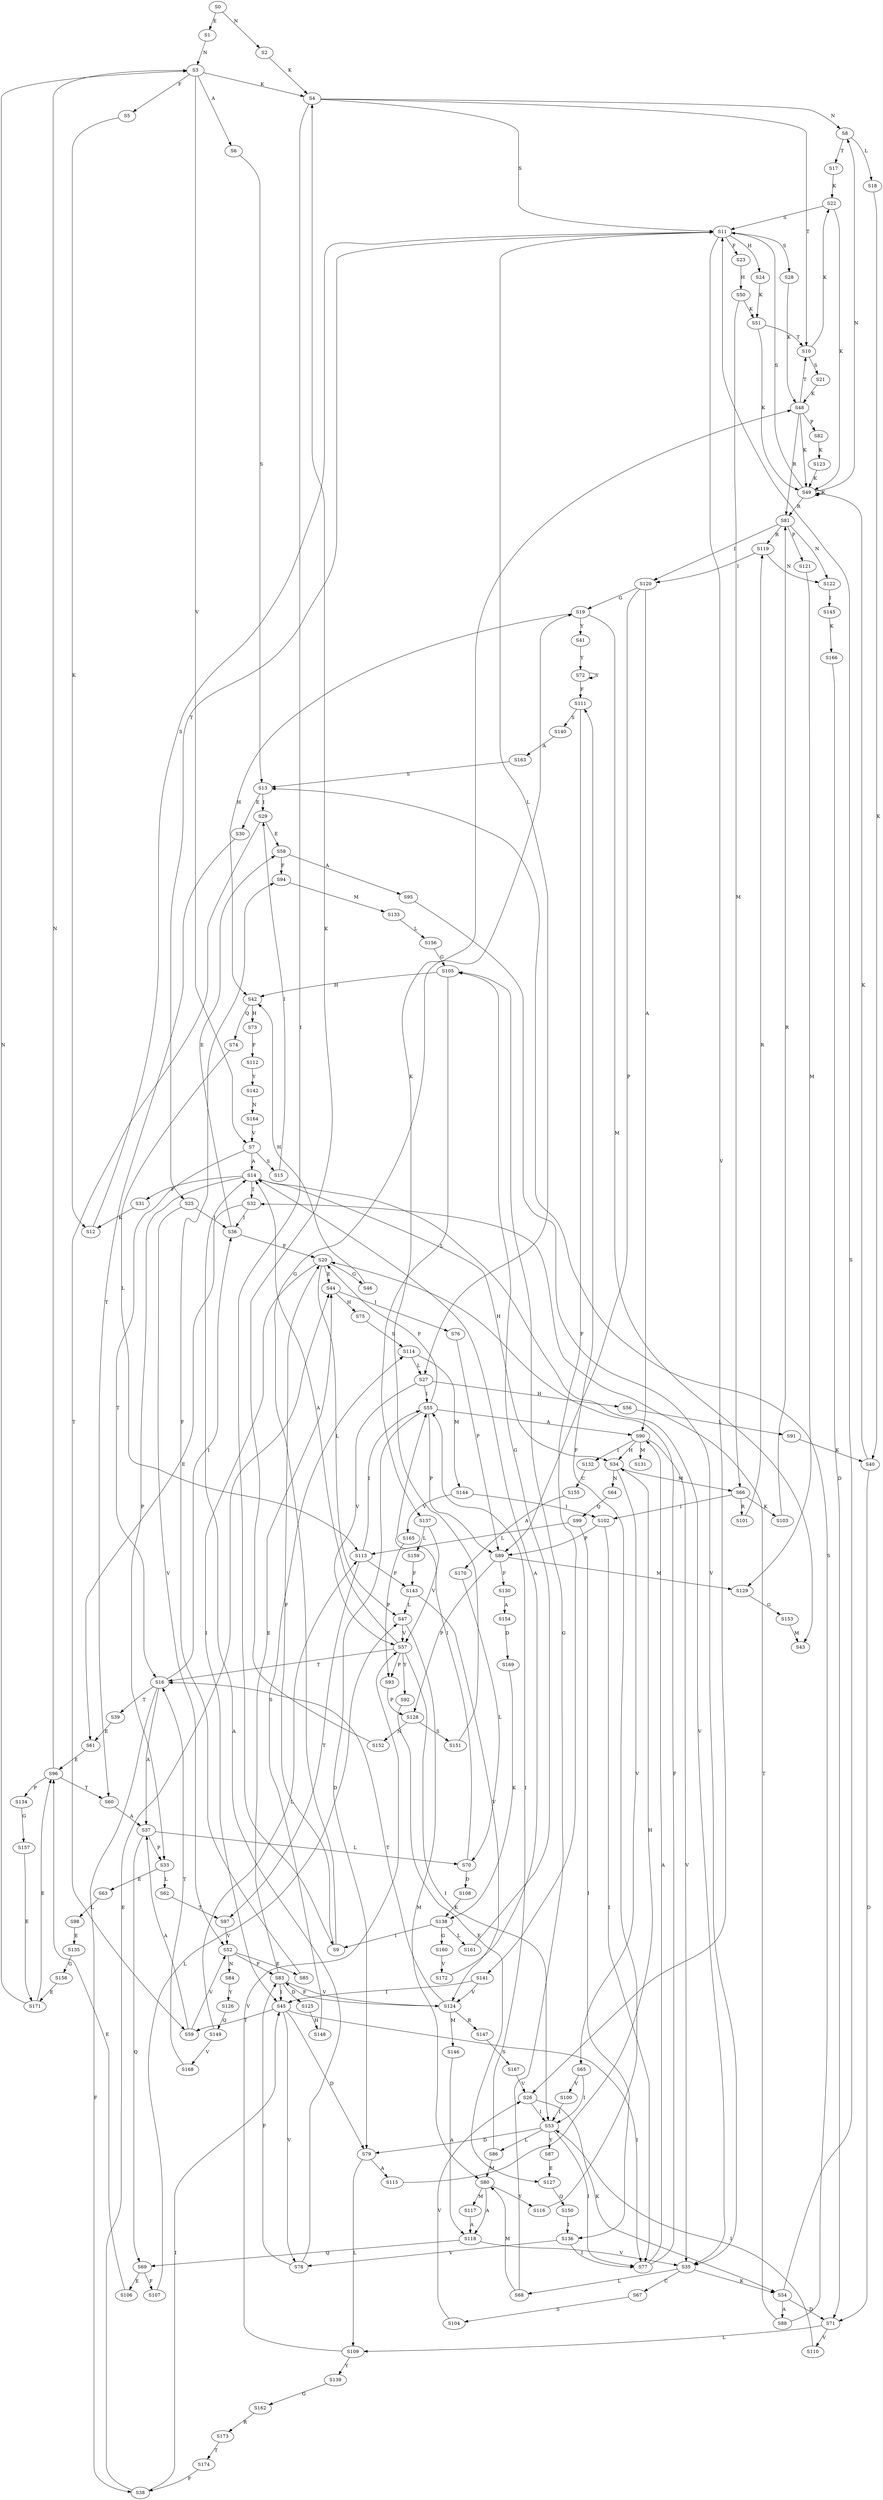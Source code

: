 strict digraph  {
	S0 -> S1 [ label = E ];
	S0 -> S2 [ label = N ];
	S1 -> S3 [ label = N ];
	S2 -> S4 [ label = K ];
	S3 -> S5 [ label = F ];
	S3 -> S6 [ label = A ];
	S3 -> S4 [ label = K ];
	S3 -> S7 [ label = V ];
	S4 -> S8 [ label = N ];
	S4 -> S9 [ label = I ];
	S4 -> S10 [ label = T ];
	S4 -> S11 [ label = S ];
	S5 -> S12 [ label = K ];
	S6 -> S13 [ label = S ];
	S7 -> S14 [ label = A ];
	S7 -> S15 [ label = S ];
	S7 -> S16 [ label = T ];
	S8 -> S17 [ label = T ];
	S8 -> S18 [ label = L ];
	S9 -> S19 [ label = G ];
	S9 -> S20 [ label = F ];
	S10 -> S21 [ label = S ];
	S10 -> S22 [ label = K ];
	S11 -> S23 [ label = F ];
	S11 -> S24 [ label = H ];
	S11 -> S25 [ label = T ];
	S11 -> S26 [ label = V ];
	S11 -> S27 [ label = L ];
	S11 -> S28 [ label = S ];
	S12 -> S11 [ label = S ];
	S13 -> S29 [ label = I ];
	S13 -> S30 [ label = E ];
	S14 -> S31 [ label = F ];
	S14 -> S32 [ label = T ];
	S14 -> S33 [ label = P ];
	S14 -> S34 [ label = H ];
	S14 -> S35 [ label = V ];
	S15 -> S29 [ label = I ];
	S16 -> S36 [ label = I ];
	S16 -> S37 [ label = A ];
	S16 -> S38 [ label = F ];
	S16 -> S39 [ label = T ];
	S17 -> S22 [ label = K ];
	S18 -> S40 [ label = K ];
	S19 -> S41 [ label = Y ];
	S19 -> S42 [ label = H ];
	S19 -> S43 [ label = M ];
	S20 -> S44 [ label = E ];
	S20 -> S45 [ label = I ];
	S20 -> S46 [ label = G ];
	S20 -> S47 [ label = L ];
	S21 -> S48 [ label = K ];
	S22 -> S11 [ label = S ];
	S22 -> S49 [ label = K ];
	S23 -> S50 [ label = H ];
	S24 -> S51 [ label = K ];
	S25 -> S36 [ label = I ];
	S25 -> S52 [ label = V ];
	S26 -> S53 [ label = I ];
	S26 -> S54 [ label = K ];
	S27 -> S55 [ label = I ];
	S27 -> S56 [ label = H ];
	S27 -> S57 [ label = V ];
	S28 -> S48 [ label = K ];
	S29 -> S58 [ label = E ];
	S29 -> S59 [ label = T ];
	S30 -> S60 [ label = T ];
	S31 -> S12 [ label = K ];
	S32 -> S61 [ label = E ];
	S32 -> S36 [ label = I ];
	S33 -> S62 [ label = L ];
	S33 -> S63 [ label = E ];
	S34 -> S64 [ label = N ];
	S34 -> S65 [ label = V ];
	S34 -> S66 [ label = M ];
	S35 -> S67 [ label = C ];
	S35 -> S54 [ label = K ];
	S35 -> S68 [ label = L ];
	S36 -> S58 [ label = E ];
	S36 -> S20 [ label = F ];
	S37 -> S33 [ label = P ];
	S37 -> S69 [ label = Q ];
	S37 -> S70 [ label = L ];
	S38 -> S44 [ label = E ];
	S38 -> S45 [ label = I ];
	S39 -> S61 [ label = E ];
	S40 -> S71 [ label = D ];
	S40 -> S49 [ label = K ];
	S41 -> S72 [ label = Y ];
	S42 -> S73 [ label = H ];
	S42 -> S74 [ label = Q ];
	S44 -> S75 [ label = H ];
	S44 -> S76 [ label = I ];
	S45 -> S77 [ label = I ];
	S45 -> S59 [ label = T ];
	S45 -> S78 [ label = V ];
	S45 -> S79 [ label = D ];
	S46 -> S42 [ label = H ];
	S47 -> S57 [ label = V ];
	S47 -> S80 [ label = M ];
	S48 -> S81 [ label = R ];
	S48 -> S10 [ label = T ];
	S48 -> S82 [ label = P ];
	S48 -> S49 [ label = K ];
	S49 -> S81 [ label = R ];
	S49 -> S8 [ label = N ];
	S49 -> S49 [ label = K ];
	S49 -> S11 [ label = S ];
	S50 -> S66 [ label = M ];
	S50 -> S51 [ label = K ];
	S51 -> S10 [ label = T ];
	S51 -> S49 [ label = K ];
	S52 -> S83 [ label = F ];
	S52 -> S84 [ label = N ];
	S52 -> S85 [ label = E ];
	S53 -> S79 [ label = D ];
	S53 -> S77 [ label = I ];
	S53 -> S86 [ label = L ];
	S53 -> S87 [ label = Y ];
	S54 -> S88 [ label = A ];
	S54 -> S71 [ label = D ];
	S54 -> S11 [ label = S ];
	S55 -> S89 [ label = P ];
	S55 -> S20 [ label = F ];
	S55 -> S79 [ label = D ];
	S55 -> S90 [ label = A ];
	S56 -> S91 [ label = L ];
	S57 -> S92 [ label = Y ];
	S57 -> S53 [ label = I ];
	S57 -> S16 [ label = T ];
	S57 -> S93 [ label = P ];
	S57 -> S14 [ label = A ];
	S58 -> S94 [ label = F ];
	S58 -> S95 [ label = A ];
	S59 -> S37 [ label = A ];
	S59 -> S52 [ label = V ];
	S60 -> S37 [ label = A ];
	S61 -> S96 [ label = E ];
	S62 -> S97 [ label = T ];
	S63 -> S98 [ label = L ];
	S64 -> S99 [ label = Q ];
	S65 -> S53 [ label = I ];
	S65 -> S100 [ label = V ];
	S66 -> S101 [ label = R ];
	S66 -> S102 [ label = I ];
	S66 -> S103 [ label = K ];
	S67 -> S104 [ label = S ];
	S68 -> S80 [ label = M ];
	S68 -> S105 [ label = G ];
	S69 -> S106 [ label = E ];
	S69 -> S107 [ label = F ];
	S70 -> S108 [ label = D ];
	S70 -> S55 [ label = I ];
	S71 -> S109 [ label = L ];
	S71 -> S110 [ label = V ];
	S72 -> S111 [ label = F ];
	S72 -> S72 [ label = Y ];
	S73 -> S112 [ label = F ];
	S74 -> S113 [ label = L ];
	S75 -> S114 [ label = S ];
	S76 -> S89 [ label = P ];
	S77 -> S90 [ label = A ];
	S77 -> S20 [ label = F ];
	S78 -> S14 [ label = A ];
	S78 -> S83 [ label = F ];
	S79 -> S115 [ label = A ];
	S79 -> S109 [ label = L ];
	S80 -> S116 [ label = Y ];
	S80 -> S117 [ label = M ];
	S80 -> S118 [ label = A ];
	S81 -> S119 [ label = R ];
	S81 -> S120 [ label = I ];
	S81 -> S121 [ label = P ];
	S81 -> S122 [ label = N ];
	S82 -> S123 [ label = K ];
	S83 -> S45 [ label = I ];
	S83 -> S44 [ label = E ];
	S83 -> S124 [ label = V ];
	S83 -> S125 [ label = D ];
	S84 -> S126 [ label = Y ];
	S85 -> S94 [ label = F ];
	S86 -> S55 [ label = I ];
	S86 -> S80 [ label = M ];
	S87 -> S127 [ label = E ];
	S88 -> S13 [ label = S ];
	S88 -> S32 [ label = T ];
	S89 -> S128 [ label = P ];
	S89 -> S129 [ label = M ];
	S89 -> S130 [ label = F ];
	S90 -> S131 [ label = M ];
	S90 -> S35 [ label = V ];
	S90 -> S34 [ label = H ];
	S90 -> S132 [ label = I ];
	S91 -> S40 [ label = K ];
	S92 -> S127 [ label = E ];
	S93 -> S128 [ label = P ];
	S94 -> S133 [ label = M ];
	S95 -> S35 [ label = V ];
	S96 -> S60 [ label = T ];
	S96 -> S134 [ label = P ];
	S96 -> S3 [ label = N ];
	S97 -> S52 [ label = V ];
	S98 -> S135 [ label = E ];
	S99 -> S113 [ label = L ];
	S99 -> S136 [ label = I ];
	S100 -> S53 [ label = I ];
	S101 -> S119 [ label = R ];
	S102 -> S77 [ label = I ];
	S102 -> S89 [ label = P ];
	S103 -> S81 [ label = R ];
	S104 -> S26 [ label = V ];
	S105 -> S137 [ label = L ];
	S105 -> S42 [ label = H ];
	S106 -> S96 [ label = E ];
	S107 -> S47 [ label = L ];
	S108 -> S138 [ label = K ];
	S109 -> S57 [ label = V ];
	S109 -> S139 [ label = Y ];
	S110 -> S53 [ label = I ];
	S111 -> S140 [ label = S ];
	S111 -> S141 [ label = F ];
	S112 -> S142 [ label = Y ];
	S113 -> S55 [ label = I ];
	S113 -> S97 [ label = T ];
	S113 -> S143 [ label = F ];
	S114 -> S27 [ label = L ];
	S114 -> S144 [ label = M ];
	S115 -> S34 [ label = H ];
	S116 -> S111 [ label = F ];
	S117 -> S118 [ label = A ];
	S118 -> S35 [ label = V ];
	S118 -> S69 [ label = Q ];
	S119 -> S120 [ label = I ];
	S119 -> S122 [ label = N ];
	S120 -> S90 [ label = A ];
	S120 -> S89 [ label = P ];
	S120 -> S19 [ label = G ];
	S121 -> S129 [ label = M ];
	S122 -> S145 [ label = I ];
	S123 -> S49 [ label = K ];
	S124 -> S146 [ label = M ];
	S124 -> S16 [ label = T ];
	S124 -> S147 [ label = R ];
	S124 -> S83 [ label = F ];
	S125 -> S148 [ label = H ];
	S126 -> S149 [ label = Q ];
	S127 -> S150 [ label = Q ];
	S128 -> S151 [ label = S ];
	S128 -> S152 [ label = N ];
	S129 -> S153 [ label = G ];
	S130 -> S154 [ label = A ];
	S132 -> S155 [ label = C ];
	S133 -> S156 [ label = L ];
	S134 -> S157 [ label = G ];
	S135 -> S158 [ label = G ];
	S136 -> S77 [ label = I ];
	S136 -> S78 [ label = V ];
	S137 -> S159 [ label = L ];
	S137 -> S57 [ label = V ];
	S138 -> S9 [ label = I ];
	S138 -> S160 [ label = G ];
	S138 -> S161 [ label = L ];
	S139 -> S162 [ label = G ];
	S140 -> S163 [ label = A ];
	S141 -> S45 [ label = I ];
	S141 -> S124 [ label = V ];
	S142 -> S164 [ label = N ];
	S143 -> S124 [ label = V ];
	S143 -> S47 [ label = L ];
	S144 -> S165 [ label = V ];
	S144 -> S102 [ label = I ];
	S145 -> S166 [ label = K ];
	S146 -> S118 [ label = A ];
	S147 -> S167 [ label = S ];
	S148 -> S114 [ label = S ];
	S149 -> S113 [ label = L ];
	S149 -> S168 [ label = V ];
	S150 -> S136 [ label = I ];
	S151 -> S48 [ label = K ];
	S152 -> S4 [ label = K ];
	S153 -> S43 [ label = M ];
	S154 -> S169 [ label = D ];
	S155 -> S170 [ label = A ];
	S156 -> S105 [ label = G ];
	S157 -> S171 [ label = E ];
	S158 -> S171 [ label = E ];
	S159 -> S143 [ label = F ];
	S160 -> S172 [ label = V ];
	S161 -> S105 [ label = G ];
	S162 -> S173 [ label = R ];
	S163 -> S13 [ label = S ];
	S164 -> S7 [ label = V ];
	S165 -> S93 [ label = P ];
	S166 -> S71 [ label = D ];
	S167 -> S26 [ label = V ];
	S168 -> S16 [ label = T ];
	S169 -> S138 [ label = K ];
	S170 -> S70 [ label = L ];
	S171 -> S3 [ label = N ];
	S171 -> S96 [ label = E ];
	S172 -> S14 [ label = A ];
	S173 -> S174 [ label = T ];
	S174 -> S38 [ label = F ];
}
